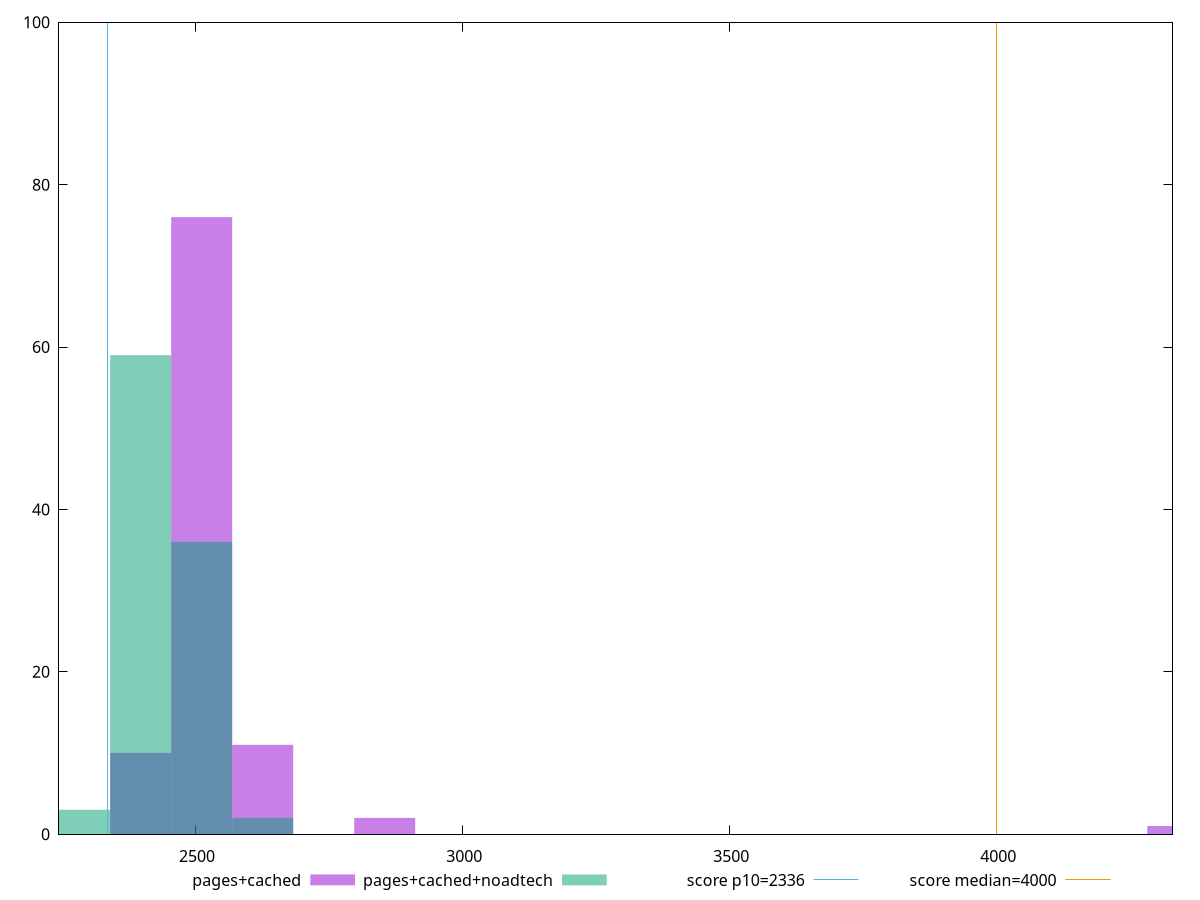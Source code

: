 reset

$pagesCached <<EOF
4339.678132236652 1
2512.445234452799 76
2626.64729056429 11
2855.0514027872714 2
2398.243178341308 10
EOF

$pagesCachedNoadtech <<EOF
2512.445234452799 36
2398.243178341308 59
2626.64729056429 2
2284.041122229817 3
EOF

set key outside below
set boxwidth 114.20205611149086
set xrange [2245.366:4329.7725]
set yrange [0:100]
set trange [0:100]
set style fill transparent solid 0.5 noborder

set parametric
set terminal svg size 640, 500 enhanced background rgb 'white'
set output "report_00009_2021-02-08T22-37-41.559Z/first-meaningful-paint/comparison/histogram/1_vs_2.svg"

plot $pagesCached title "pages+cached" with boxes, \
     $pagesCachedNoadtech title "pages+cached+noadtech" with boxes, \
     2336,t title "score p10=2336", \
     4000,t title "score median=4000"

reset
